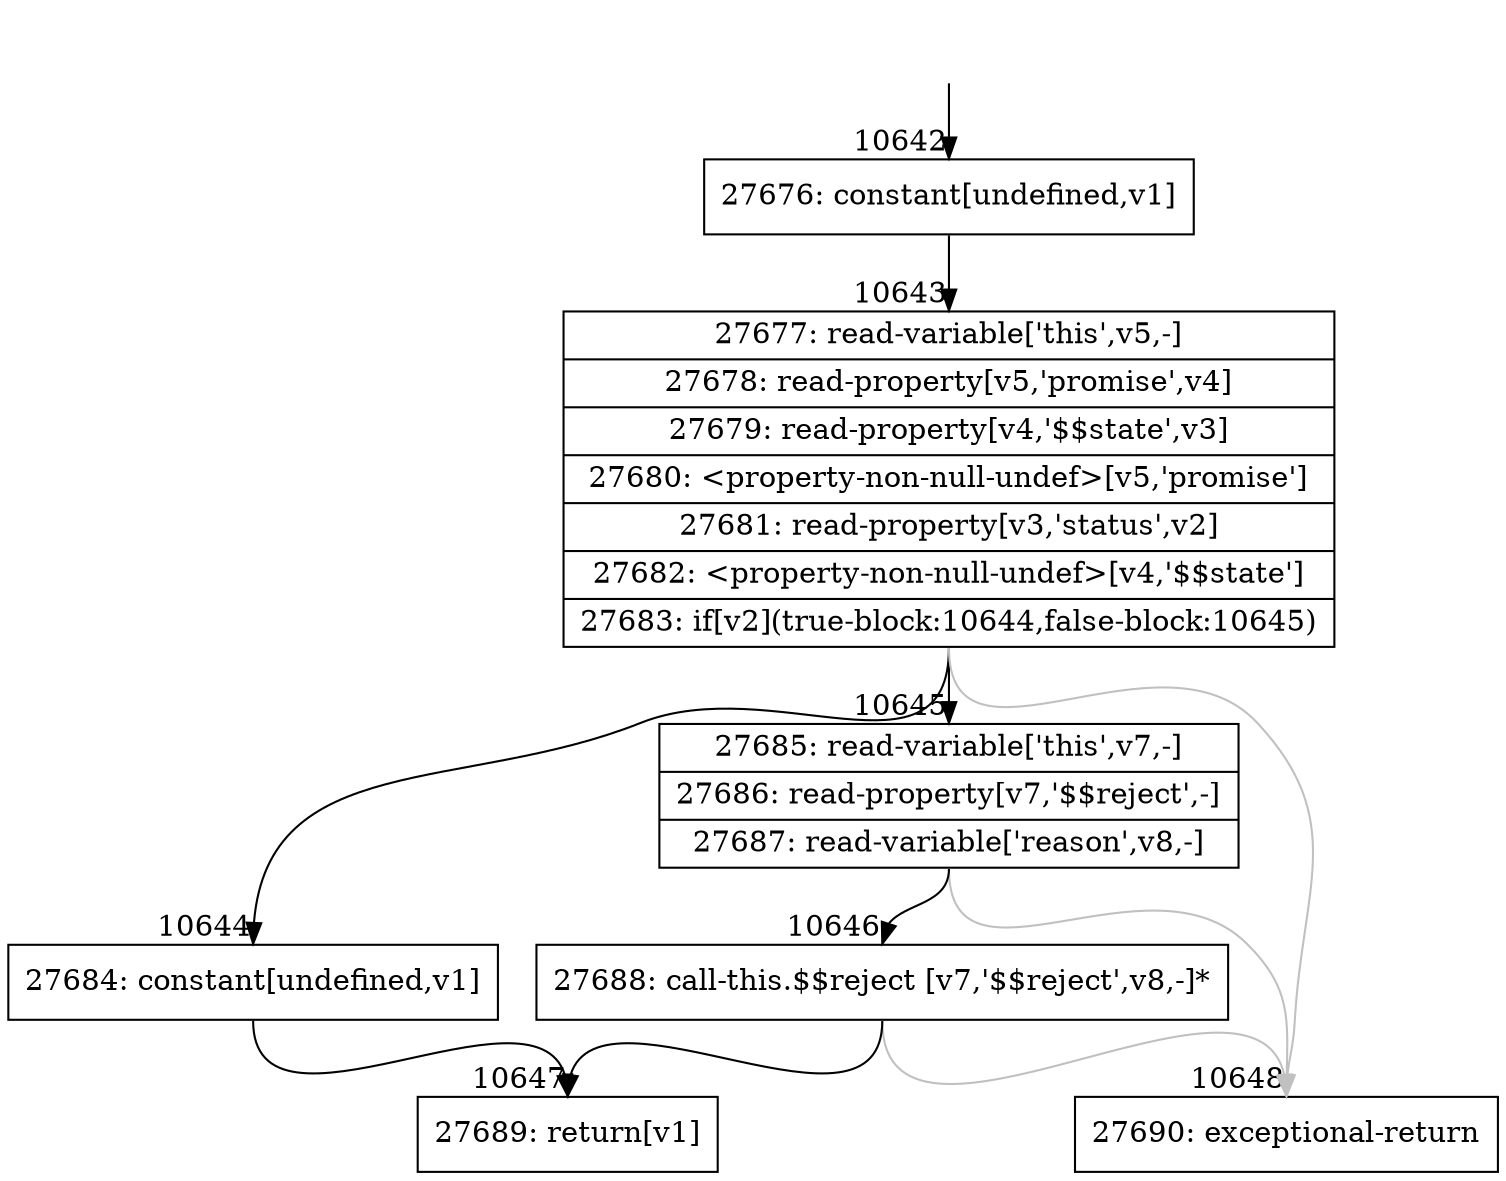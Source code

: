 digraph {
rankdir="TD"
BB_entry816[shape=none,label=""];
BB_entry816 -> BB10642 [tailport=s, headport=n, headlabel="    10642"]
BB10642 [shape=record label="{27676: constant[undefined,v1]}" ] 
BB10642 -> BB10643 [tailport=s, headport=n, headlabel="      10643"]
BB10643 [shape=record label="{27677: read-variable['this',v5,-]|27678: read-property[v5,'promise',v4]|27679: read-property[v4,'$$state',v3]|27680: \<property-non-null-undef\>[v5,'promise']|27681: read-property[v3,'status',v2]|27682: \<property-non-null-undef\>[v4,'$$state']|27683: if[v2](true-block:10644,false-block:10645)}" ] 
BB10643 -> BB10644 [tailport=s, headport=n, headlabel="      10644"]
BB10643 -> BB10645 [tailport=s, headport=n, headlabel="      10645"]
BB10643 -> BB10648 [tailport=s, headport=n, color=gray, headlabel="      10648"]
BB10644 [shape=record label="{27684: constant[undefined,v1]}" ] 
BB10644 -> BB10647 [tailport=s, headport=n, headlabel="      10647"]
BB10645 [shape=record label="{27685: read-variable['this',v7,-]|27686: read-property[v7,'$$reject',-]|27687: read-variable['reason',v8,-]}" ] 
BB10645 -> BB10646 [tailport=s, headport=n, headlabel="      10646"]
BB10645 -> BB10648 [tailport=s, headport=n, color=gray]
BB10646 [shape=record label="{27688: call-this.$$reject [v7,'$$reject',v8,-]*}" ] 
BB10646 -> BB10647 [tailport=s, headport=n]
BB10646 -> BB10648 [tailport=s, headport=n, color=gray]
BB10647 [shape=record label="{27689: return[v1]}" ] 
BB10648 [shape=record label="{27690: exceptional-return}" ] 
//#$~ 14632
}
